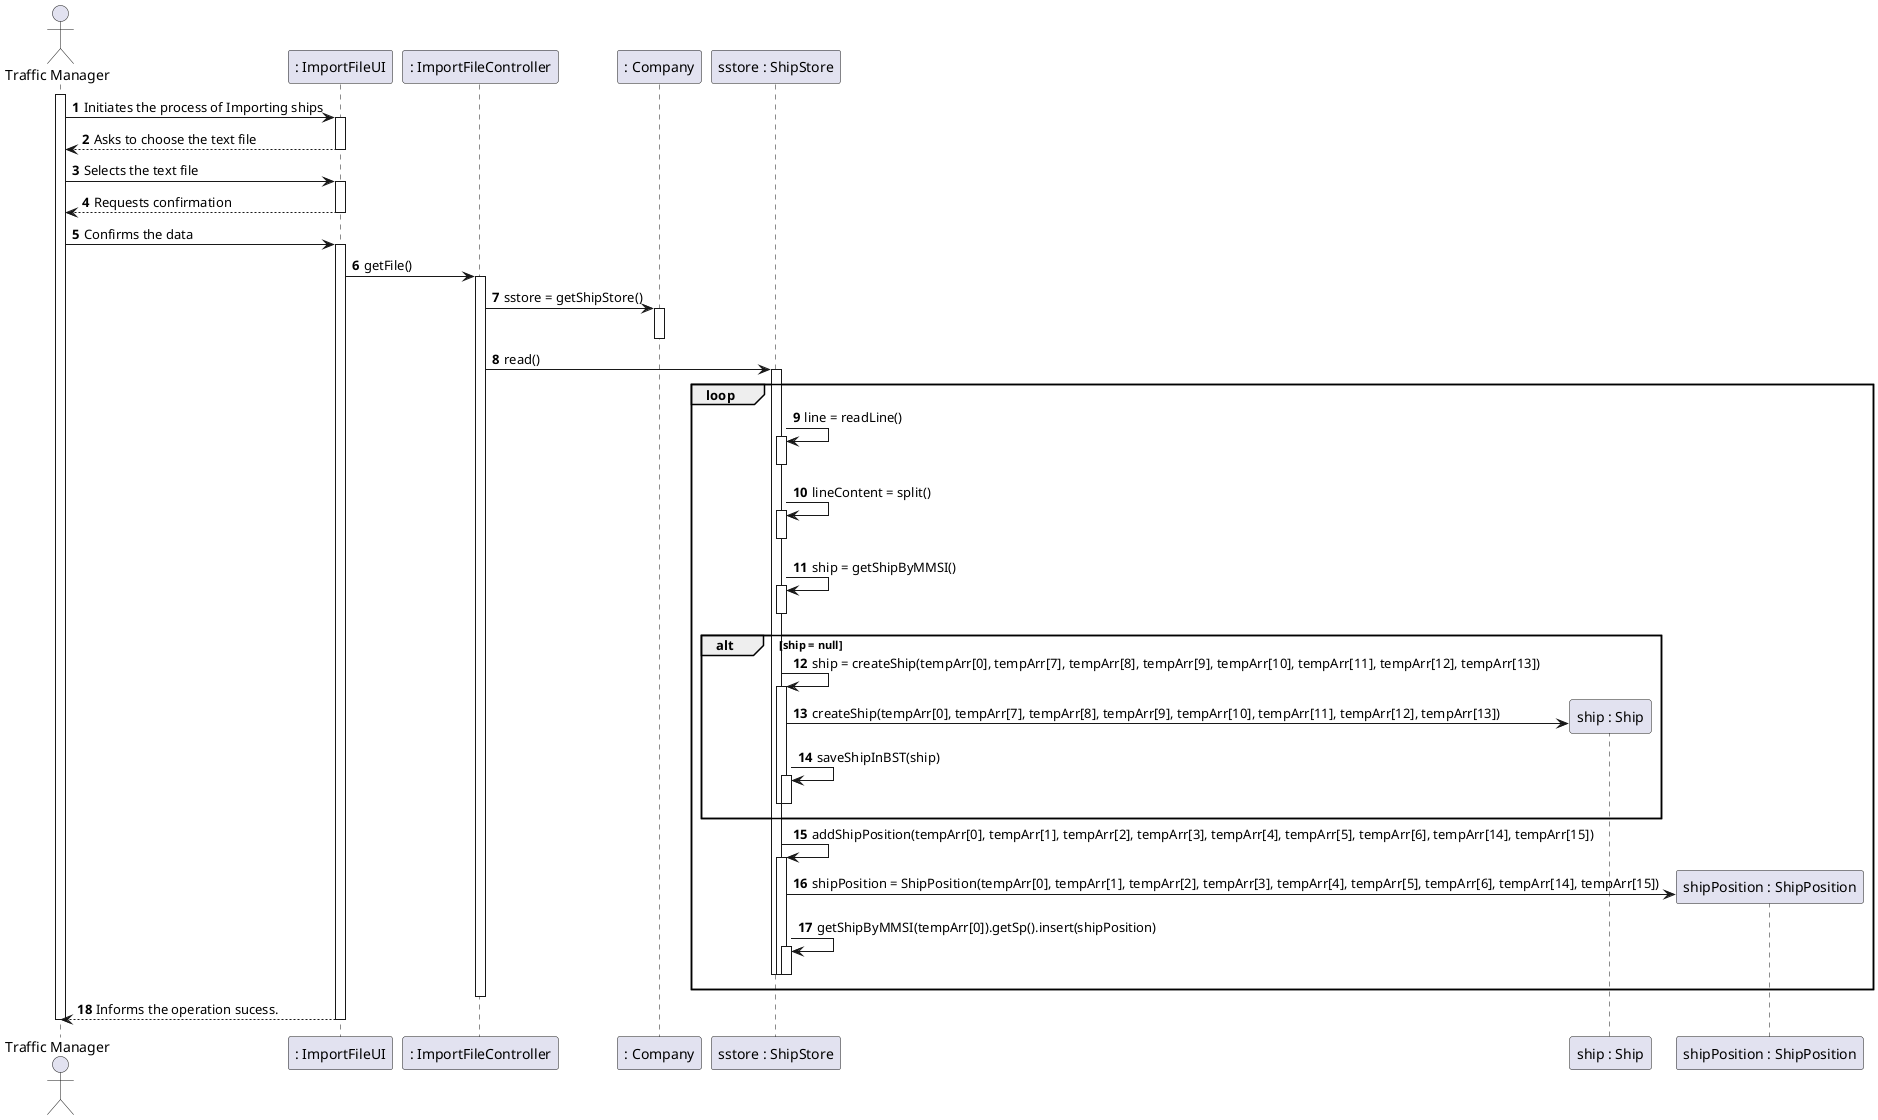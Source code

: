 @startuml
autonumber
'hide footbox
actor "Traffic Manager" as TM

    participant ": ImportFileUI" as UI
participant ": ImportFileController" as CTRL
participant ": Company" as COMP
participant "sstore : ShipStore" as SS
participant "ship : Ship" as S
participant "shipPosition : ShipPosition" as SP


activate TM
TM -> UI : Initiates the process of Importing ships
activate UI
UI --> TM : Asks to choose the text file
deactivate UI

TM -> UI: Selects the text file
activate UI
UI --> TM : Requests confirmation
deactivate UI


TM -> UI : Confirms the data
activate UI

UI -> CTRL : getFile()
activate CTRL

CTRL->COMP : sstore = getShipStore()
activate COMP
deactivate COMP

CTRL -> SS : read()
activate SS

loop
SS -> SS : line = readLine()
activate SS
deactivate SS
SS -> SS : lineContent = split()
activate SS
deactivate SS


SS -> SS : ship = getShipByMMSI()
activate SS
deactivate SS
alt ship = null
SS -> SS : ship = createShip(tempArr[0], tempArr[7], tempArr[8], tempArr[9], tempArr[10], tempArr[11], tempArr[12], tempArr[13])
activate SS
SS -> S** : createShip(tempArr[0], tempArr[7], tempArr[8], tempArr[9], tempArr[10], tempArr[11], tempArr[12], tempArr[13])
SS -> SS : saveShipInBST(ship)
activate SS
deactivate SS
deactivate SS
end

SS -> SS : addShipPosition(tempArr[0], tempArr[1], tempArr[2], tempArr[3], tempArr[4], tempArr[5], tempArr[6], tempArr[14], tempArr[15])
activate SS
SS -> SP** : shipPosition = ShipPosition(tempArr[0], tempArr[1], tempArr[2], tempArr[3], tempArr[4], tempArr[5], tempArr[6], tempArr[14], tempArr[15])

SS -> SS : getShipByMMSI(tempArr[0]).getSp().insert(shipPosition)
activate SS
deactivate SS
deactivate SS
deactivate SS
end

deactivate CTRL

UI --> TM : Informs the operation sucess.
deactivate UI

deactivate TM

@enduml